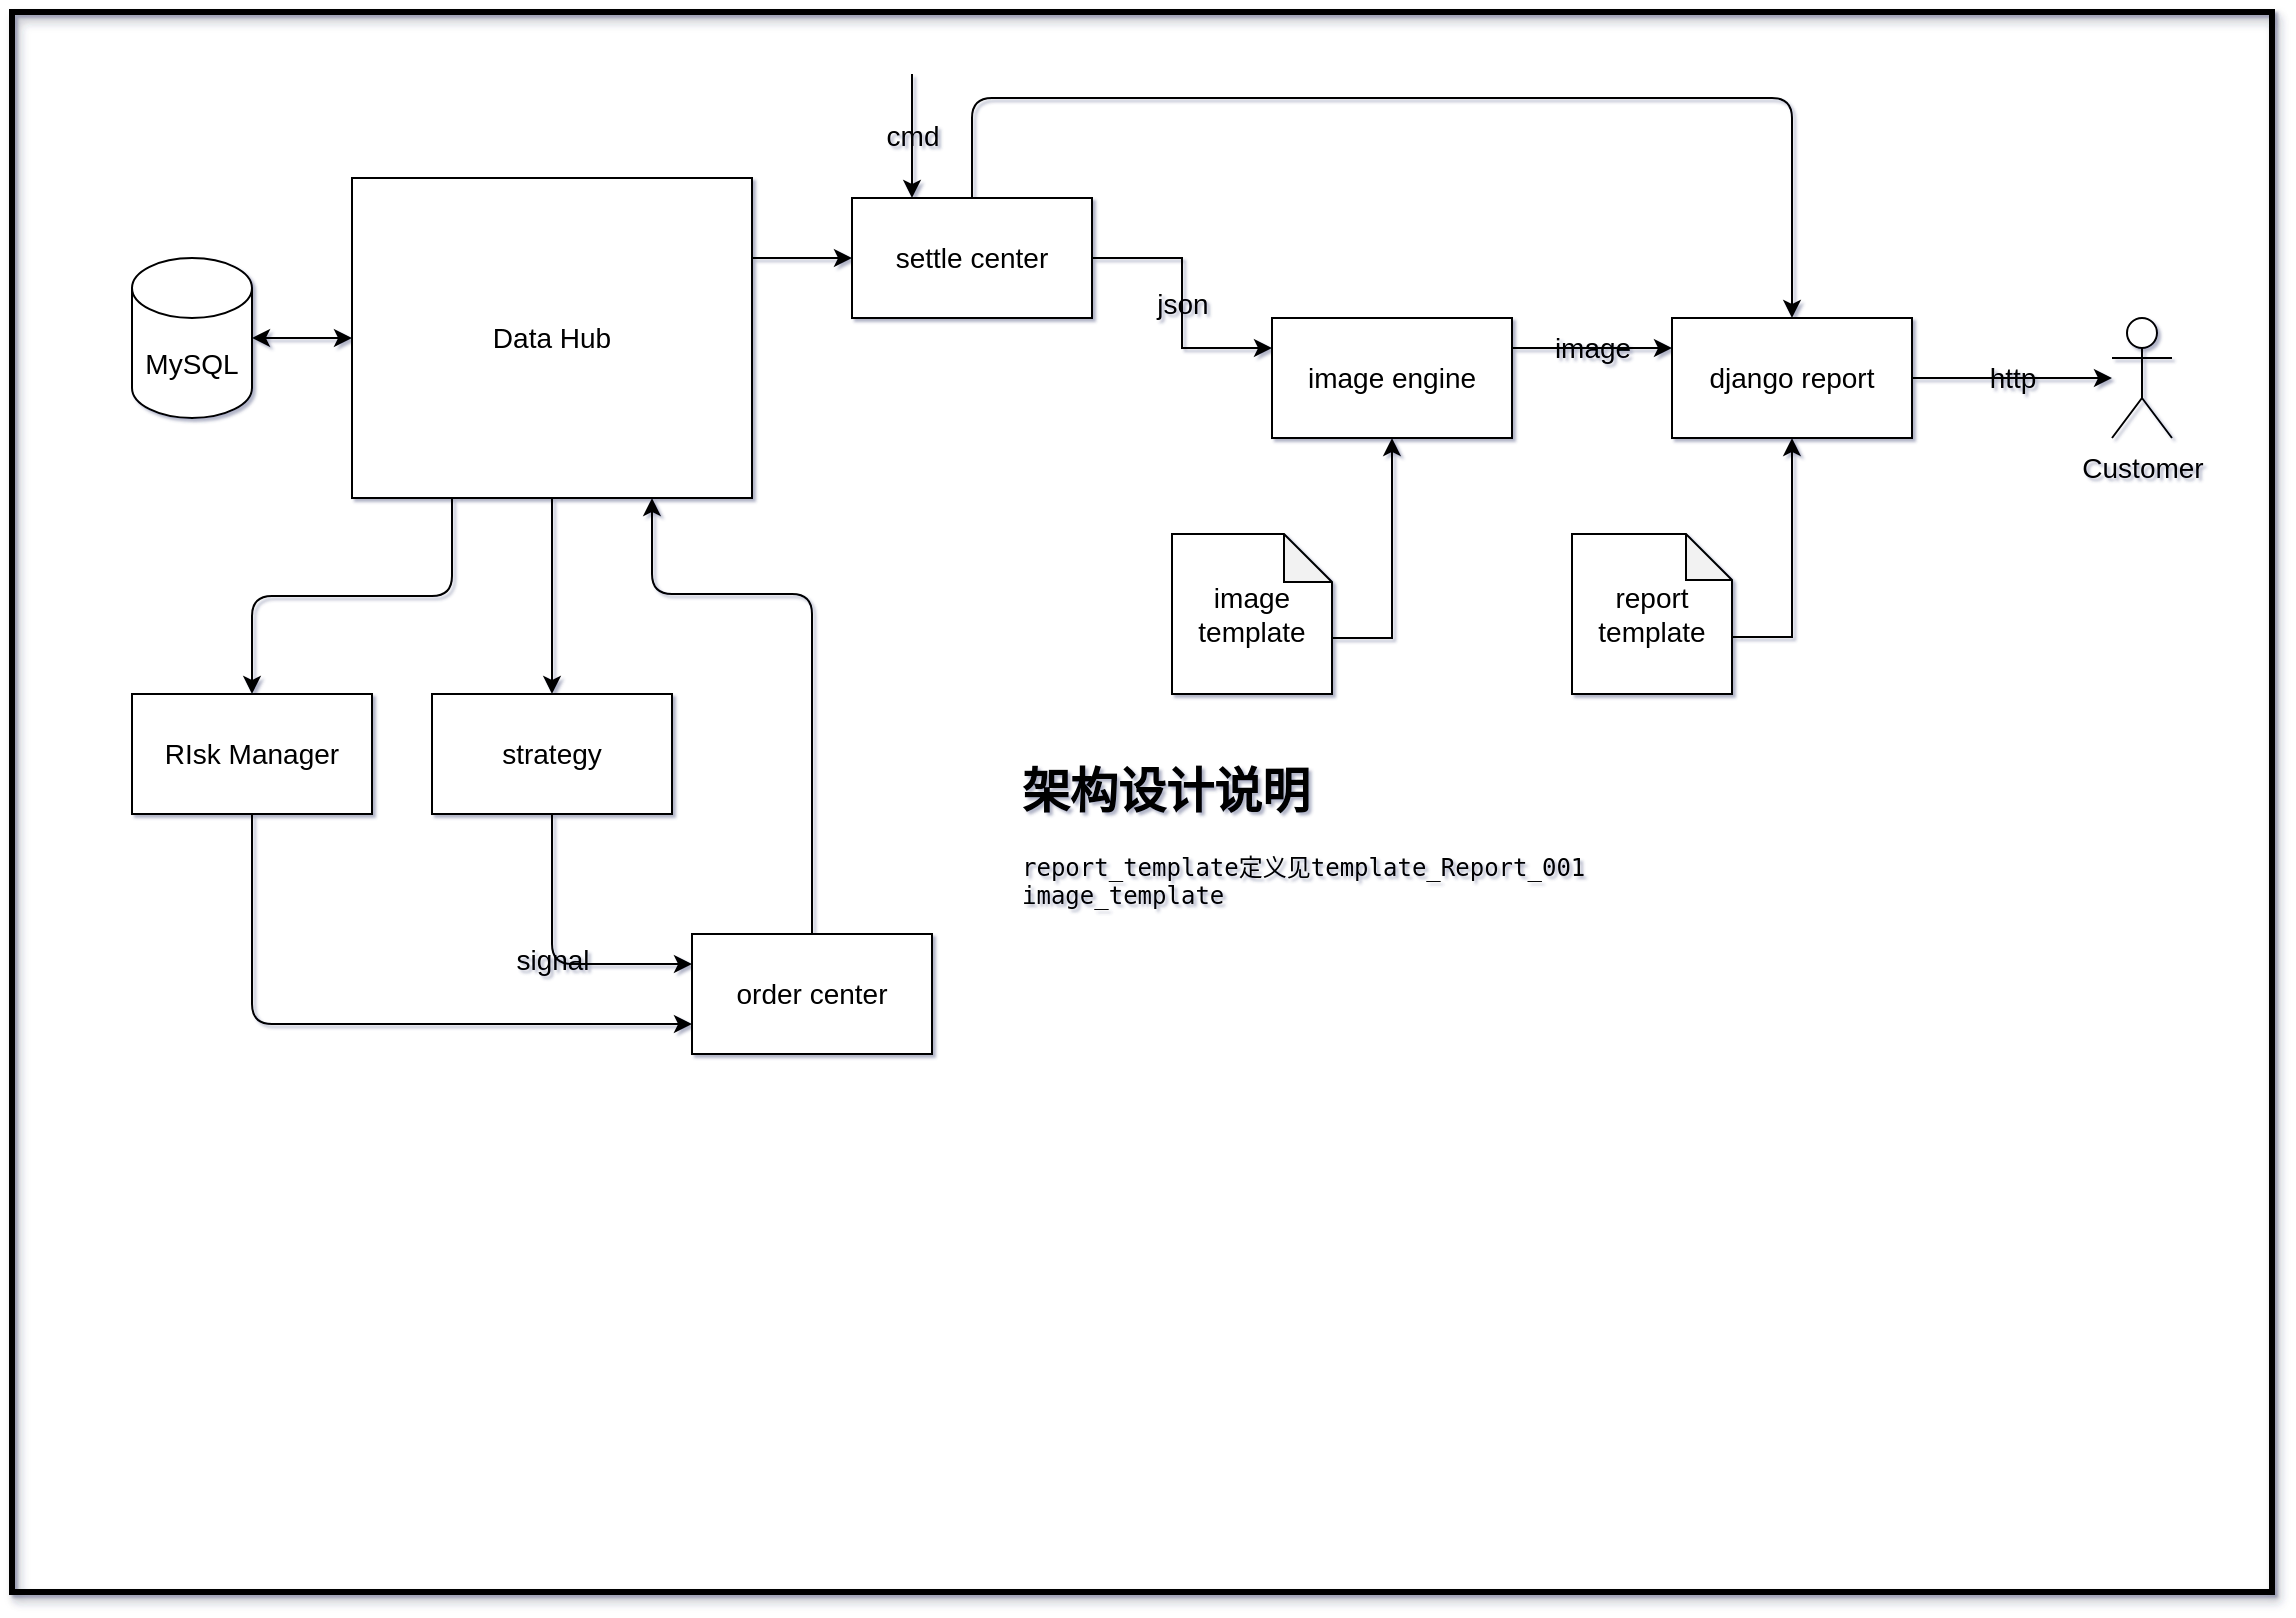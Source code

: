 <mxfile>
    <diagram id="o__YROQoa_BjfLijMi-F" name="strategy subsystem">
        <mxGraphModel dx="1093" dy="535" grid="0" gridSize="10" guides="1" tooltips="1" connect="1" arrows="1" fold="1" page="1" pageScale="1" pageWidth="1169" pageHeight="827" background="#FFFFFF" math="0" shadow="1">
            <root>
                <mxCell id="0"/>
                <mxCell id="1" parent="0"/>
                <mxCell id="33" value="" style="rounded=0;whiteSpace=wrap;html=1;fontSize=14;fillColor=none;strokeColor=#000000;fontColor=#000000;shadow=1;strokeWidth=3;resizable=0;movable=0;" vertex="1" parent="1">
                    <mxGeometry x="20" y="20" width="1130" height="790" as="geometry"/>
                </mxCell>
                <mxCell id="13" value="http" style="edgeStyle=orthogonalEdgeStyle;shape=connector;rounded=0;html=1;exitX=1;exitY=0.5;exitDx=0;exitDy=0;labelBackgroundColor=none;fontFamily=Helvetica;fontSize=14;fontColor=#000000;endArrow=classic;strokeColor=#000000;" parent="1" source="3" target="12" edge="1">
                    <mxGeometry relative="1" as="geometry"/>
                </mxCell>
                <mxCell id="3" value="django report" style="rounded=0;whiteSpace=wrap;html=1;fillColor=#FFFFFF;fontColor=#000000;strokeColor=#000000;fontSize=14;" parent="1" vertex="1">
                    <mxGeometry x="850" y="173" width="120" height="60" as="geometry"/>
                </mxCell>
                <mxCell id="5" value="image" style="edgeStyle=orthogonalEdgeStyle;html=1;exitX=1;exitY=0.25;exitDx=0;exitDy=0;entryX=0;entryY=0.25;entryDx=0;entryDy=0;fontFamily=Helvetica;fontSize=14;fontColor=#000000;strokeColor=#000000;rounded=0;labelBackgroundColor=none;" parent="1" source="4" target="3" edge="1">
                    <mxGeometry relative="1" as="geometry"/>
                </mxCell>
                <mxCell id="4" value="image engine" style="rounded=0;whiteSpace=wrap;html=1;fontFamily=Helvetica;fontSize=14;fontColor=#000000;strokeColor=#000000;fillColor=#FFFFFF;" parent="1" vertex="1">
                    <mxGeometry x="650" y="173" width="120" height="60" as="geometry"/>
                </mxCell>
                <mxCell id="7" style="edgeStyle=orthogonalEdgeStyle;shape=connector;rounded=0;html=1;entryX=0.5;entryY=1;entryDx=0;entryDy=0;labelBackgroundColor=default;fontFamily=Helvetica;fontSize=14;fontColor=#000000;endArrow=classic;strokeColor=#000000;exitX=0;exitY=0;exitDx=80;exitDy=51.5;exitPerimeter=0;" parent="1" source="20" target="3" edge="1">
                    <mxGeometry relative="1" as="geometry">
                        <mxPoint x="1100" y="303" as="sourcePoint"/>
                    </mxGeometry>
                </mxCell>
                <mxCell id="11" style="edgeStyle=orthogonalEdgeStyle;shape=connector;rounded=0;html=1;exitX=0;exitY=0;exitDx=80;exitDy=52;entryX=0.5;entryY=1;entryDx=0;entryDy=0;labelBackgroundColor=default;fontFamily=Helvetica;fontSize=14;fontColor=#000000;endArrow=classic;strokeColor=#000000;exitPerimeter=0;" parent="1" source="18" target="4" edge="1">
                    <mxGeometry relative="1" as="geometry"/>
                </mxCell>
                <mxCell id="12" value="Customer" style="shape=umlActor;verticalLabelPosition=bottom;verticalAlign=top;html=1;outlineConnect=0;fontFamily=Helvetica;fontSize=14;fontColor=#000000;strokeColor=#000000;fillColor=#FFFFFF;rounded=0;" parent="1" vertex="1">
                    <mxGeometry x="1070" y="173" width="30" height="60" as="geometry"/>
                </mxCell>
                <mxCell id="15" value="json" style="edgeStyle=orthogonalEdgeStyle;shape=connector;rounded=0;html=1;exitX=1;exitY=0.5;exitDx=0;exitDy=0;labelBackgroundColor=none;fontFamily=Helvetica;fontSize=14;fontColor=#000000;endArrow=classic;strokeColor=#000000;entryX=0;entryY=0.25;entryDx=0;entryDy=0;" parent="1" source="29" target="4" edge="1">
                    <mxGeometry relative="1" as="geometry">
                        <mxPoint x="680" y="183" as="targetPoint"/>
                    </mxGeometry>
                </mxCell>
                <mxCell id="26" style="edgeStyle=orthogonalEdgeStyle;shape=connector;html=1;exitX=0.5;exitY=1;exitDx=0;exitDy=0;labelBackgroundColor=none;fontFamily=Helvetica;fontSize=14;fontColor=#000000;endArrow=classic;strokeColor=#000000;" parent="1" source="14" target="21" edge="1">
                    <mxGeometry relative="1" as="geometry"/>
                </mxCell>
                <mxCell id="27" style="edgeStyle=orthogonalEdgeStyle;shape=connector;html=1;exitX=0.25;exitY=1;exitDx=0;exitDy=0;entryX=0.5;entryY=0;entryDx=0;entryDy=0;labelBackgroundColor=none;fontFamily=Helvetica;fontSize=14;fontColor=#000000;endArrow=classic;strokeColor=#000000;" parent="1" source="14" target="24" edge="1">
                    <mxGeometry relative="1" as="geometry">
                        <Array as="points">
                            <mxPoint x="240" y="312"/>
                            <mxPoint x="140" y="312"/>
                        </Array>
                    </mxGeometry>
                </mxCell>
                <mxCell id="30" style="edgeStyle=orthogonalEdgeStyle;shape=connector;html=1;exitX=1;exitY=0.25;exitDx=0;exitDy=0;entryX=0;entryY=0.5;entryDx=0;entryDy=0;labelBackgroundColor=none;fontFamily=Helvetica;fontSize=14;fontColor=#000000;startArrow=none;startFill=0;endArrow=classic;strokeColor=#000000;" parent="1" source="14" target="29" edge="1">
                    <mxGeometry relative="1" as="geometry"/>
                </mxCell>
                <mxCell id="14" value="Data Hub" style="rounded=0;whiteSpace=wrap;html=1;fontFamily=Helvetica;fontSize=14;fontColor=#000000;strokeColor=#000000;fillColor=#FFFFFF;" parent="1" vertex="1">
                    <mxGeometry x="190" y="103" width="200" height="160" as="geometry"/>
                </mxCell>
                <mxCell id="17" style="edgeStyle=orthogonalEdgeStyle;shape=connector;rounded=0;html=1;entryX=0;entryY=0.5;entryDx=0;entryDy=0;labelBackgroundColor=none;fontFamily=Helvetica;fontSize=14;fontColor=#000000;endArrow=classic;strokeColor=#000000;startArrow=classic;startFill=1;" parent="1" source="16" target="14" edge="1">
                    <mxGeometry relative="1" as="geometry"/>
                </mxCell>
                <mxCell id="16" value="MySQL" style="shape=cylinder3;whiteSpace=wrap;html=1;boundedLbl=1;backgroundOutline=1;size=15;fontFamily=Helvetica;fontSize=14;fontColor=#000000;strokeColor=#000000;fillColor=#FFFFFF;rounded=0;" parent="1" vertex="1">
                    <mxGeometry x="80" y="143" width="60" height="80" as="geometry"/>
                </mxCell>
                <mxCell id="18" value="image template" style="shape=note;whiteSpace=wrap;html=1;backgroundOutline=1;darkOpacity=0.05;rounded=0;fontFamily=Helvetica;fontSize=14;fontColor=#000000;strokeColor=#000000;fillColor=#FFFFFF;size=24;" parent="1" vertex="1">
                    <mxGeometry x="600" y="281" width="80" height="80" as="geometry"/>
                </mxCell>
                <mxCell id="20" value="report template" style="shape=note;whiteSpace=wrap;html=1;backgroundOutline=1;darkOpacity=0.05;rounded=0;fontFamily=Helvetica;fontSize=14;fontColor=#000000;strokeColor=#000000;fillColor=#FFFFFF;size=23;" parent="1" vertex="1">
                    <mxGeometry x="800" y="281" width="80" height="80" as="geometry"/>
                </mxCell>
                <mxCell id="23" value="signal" style="edgeStyle=orthogonalEdgeStyle;shape=connector;html=1;exitX=0.5;exitY=1;exitDx=0;exitDy=0;entryX=0;entryY=0.25;entryDx=0;entryDy=0;labelBackgroundColor=none;fontFamily=Helvetica;fontSize=14;fontColor=#000000;endArrow=classic;strokeColor=#000000;" parent="1" source="21" target="22" edge="1">
                    <mxGeometry relative="1" as="geometry"/>
                </mxCell>
                <mxCell id="21" value="strategy" style="rounded=0;whiteSpace=wrap;html=1;fontFamily=Helvetica;fontSize=14;fontColor=#000000;strokeColor=#000000;fillColor=#FFFFFF;" parent="1" vertex="1">
                    <mxGeometry x="230" y="361" width="120" height="60" as="geometry"/>
                </mxCell>
                <mxCell id="28" style="edgeStyle=orthogonalEdgeStyle;shape=connector;html=1;exitX=0.5;exitY=0;exitDx=0;exitDy=0;entryX=0.75;entryY=1;entryDx=0;entryDy=0;labelBackgroundColor=none;fontFamily=Helvetica;fontSize=14;fontColor=#000000;endArrow=classic;strokeColor=#000000;" parent="1" source="22" target="14" edge="1">
                    <mxGeometry relative="1" as="geometry">
                        <Array as="points">
                            <mxPoint x="420" y="311"/>
                            <mxPoint x="340" y="311"/>
                        </Array>
                    </mxGeometry>
                </mxCell>
                <mxCell id="22" value="order center" style="rounded=0;whiteSpace=wrap;html=1;fontFamily=Helvetica;fontSize=14;fontColor=#000000;strokeColor=#000000;fillColor=#FFFFFF;" parent="1" vertex="1">
                    <mxGeometry x="360" y="481" width="120" height="60" as="geometry"/>
                </mxCell>
                <mxCell id="25" style="edgeStyle=orthogonalEdgeStyle;shape=connector;html=1;entryX=0;entryY=0.75;entryDx=0;entryDy=0;labelBackgroundColor=none;fontFamily=Helvetica;fontSize=14;fontColor=#000000;endArrow=classic;strokeColor=#000000;exitX=0.5;exitY=1;exitDx=0;exitDy=0;" parent="1" source="24" target="22" edge="1">
                    <mxGeometry relative="1" as="geometry">
                        <mxPoint x="110" y="435" as="sourcePoint"/>
                    </mxGeometry>
                </mxCell>
                <mxCell id="24" value="RIsk Manager" style="rounded=0;whiteSpace=wrap;html=1;fontFamily=Helvetica;fontSize=14;fontColor=#000000;strokeColor=#000000;fillColor=#FFFFFF;" parent="1" vertex="1">
                    <mxGeometry x="80" y="361" width="120" height="60" as="geometry"/>
                </mxCell>
                <mxCell id="31" style="edgeStyle=orthogonalEdgeStyle;shape=connector;html=1;exitX=0.5;exitY=0;exitDx=0;exitDy=0;entryX=0.5;entryY=0;entryDx=0;entryDy=0;labelBackgroundColor=none;fontFamily=Helvetica;fontSize=14;fontColor=#000000;startArrow=none;startFill=0;endArrow=classic;strokeColor=#000000;" parent="1" source="29" target="3" edge="1">
                    <mxGeometry relative="1" as="geometry">
                        <Array as="points">
                            <mxPoint x="620" y="63"/>
                            <mxPoint x="1220" y="63"/>
                        </Array>
                    </mxGeometry>
                </mxCell>
                <mxCell id="29" value="settle center" style="rounded=0;whiteSpace=wrap;html=1;fontFamily=Helvetica;fontSize=14;fontColor=#000000;strokeColor=#000000;fillColor=#FFFFFF;" parent="1" vertex="1">
                    <mxGeometry x="440" y="113" width="120" height="60" as="geometry"/>
                </mxCell>
                <mxCell id="32" value="cmd" style="endArrow=classic;html=1;labelBackgroundColor=none;fontFamily=Helvetica;fontSize=14;fontColor=#000000;strokeColor=#000000;shape=connector;entryX=0.25;entryY=0;entryDx=0;entryDy=0;" parent="1" target="29" edge="1">
                    <mxGeometry width="50" height="50" relative="1" as="geometry">
                        <mxPoint x="470" y="51" as="sourcePoint"/>
                        <mxPoint x="870" y="383" as="targetPoint"/>
                    </mxGeometry>
                </mxCell>
                <mxCell id="34" value="&lt;h1&gt;架构设计说明&lt;/h1&gt;&lt;pre&gt;report_template定义见template_Report_001&lt;br&gt;image_template&lt;/pre&gt;" style="text;html=1;strokeColor=none;fillColor=none;spacing=5;spacingTop=-20;whiteSpace=wrap;overflow=hidden;rounded=0;shadow=1;fontColor=#000000;" vertex="1" parent="1">
                    <mxGeometry x="520" y="390" width="590" height="380" as="geometry"/>
                </mxCell>
            </root>
        </mxGraphModel>
    </diagram>
</mxfile>